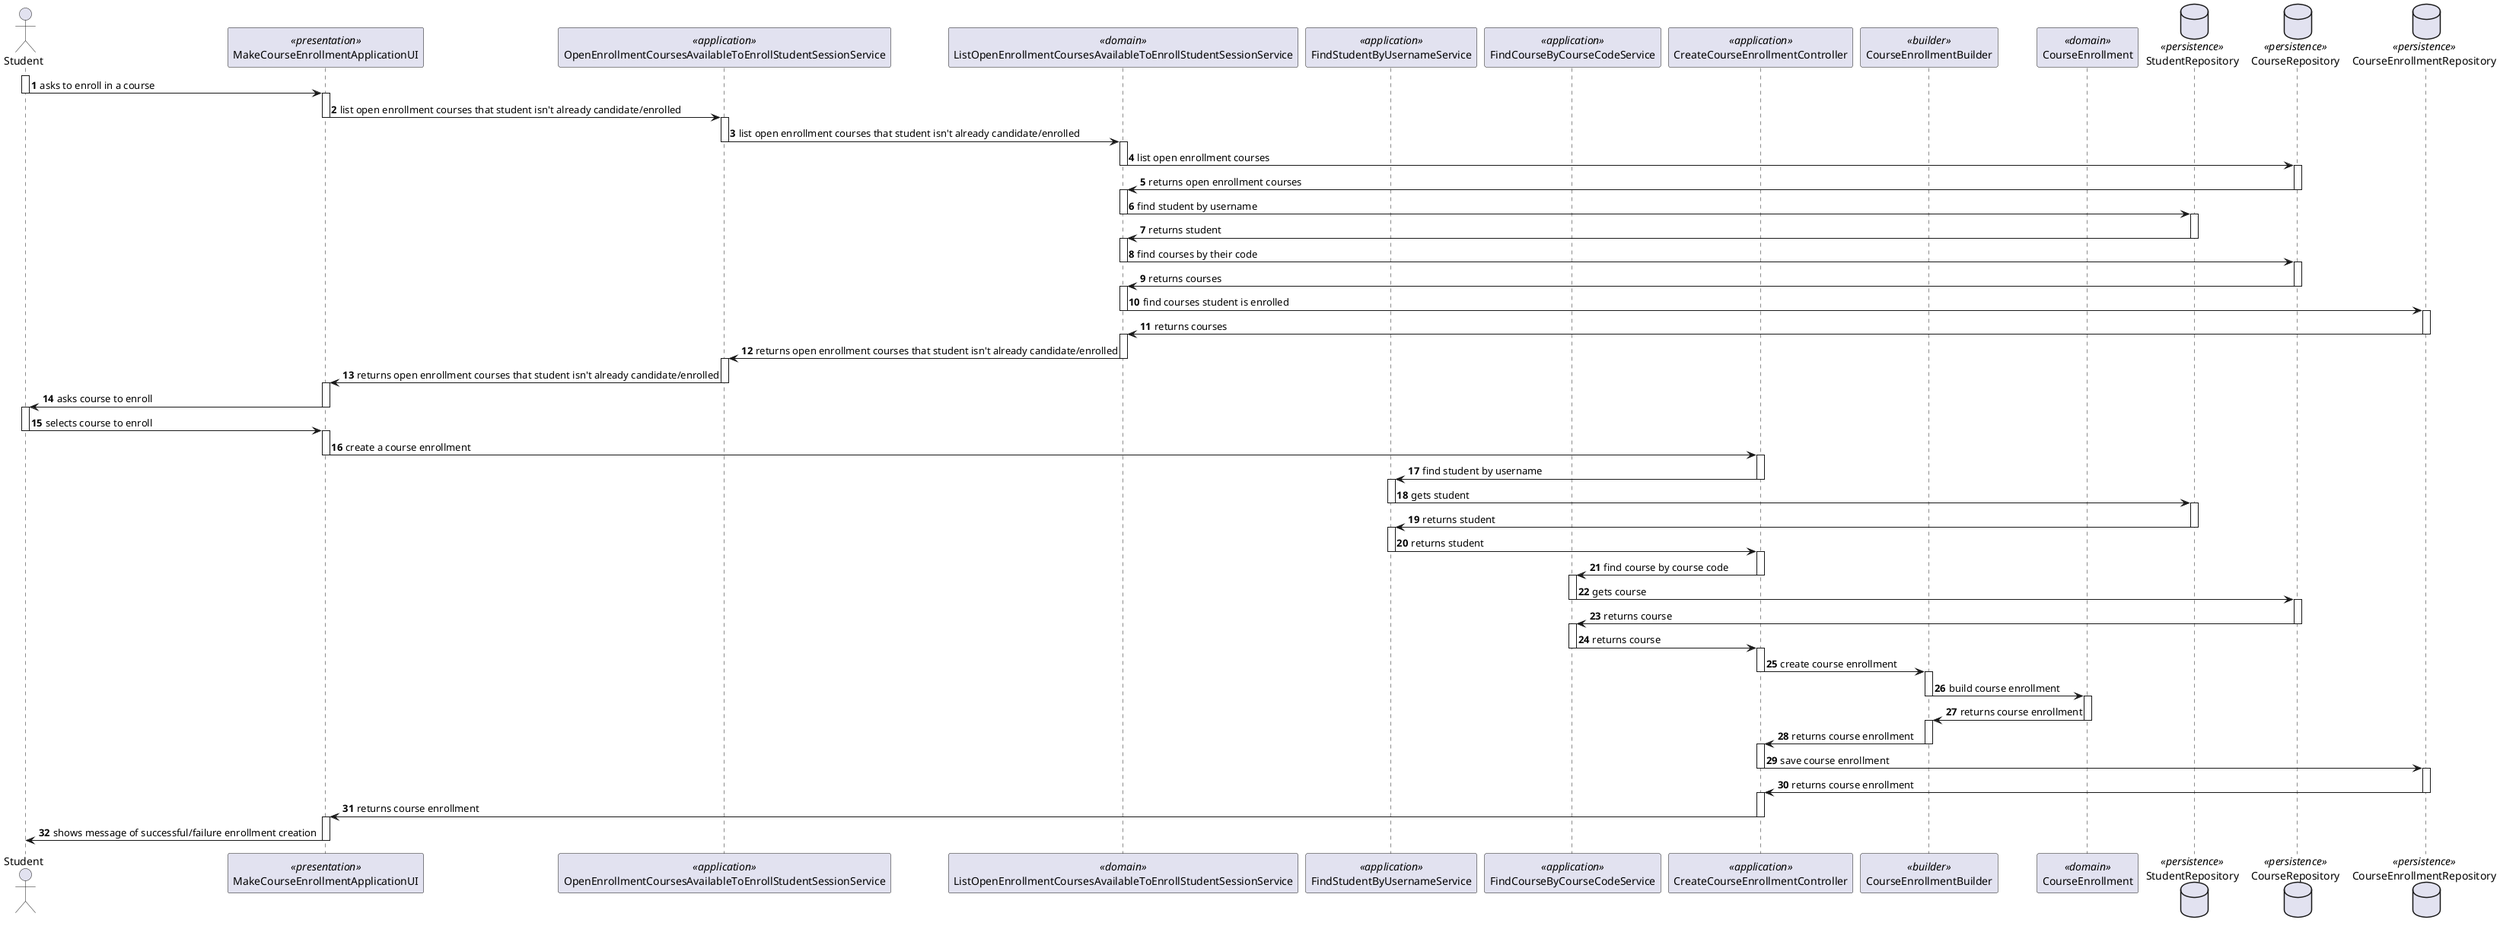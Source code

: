 @startuml
'https://plantuml.com/sequence-diagram

autonumber

actor Student as student
participant MakeCourseEnrollmentApplicationUI as MakeCourseEnrollmentApplicationUI <<presentation>>
participant OpenEnrollmentCoursesAvailableToEnrollStudentSessionService as OpenEnrollmentCoursesAvailableToEnrollStudentSessionService <<application>>
participant ListOpenEnrollmentCoursesAvailableToEnrollStudentSessionService as ListOpenEnrollmentCoursesAvailableToEnrollStudentSessionService <<domain>>
participant FindStudentByUsernameService as FindStudentByUsernameService <<application>>
participant FindCourseByCourseCodeService as FindCourseByCourseCodeService <<application>>
participant CreateCourseEnrollmentController as CreateCourseEnrollmentController <<application>>
participant CourseEnrollmentBuilder as CourseEnrollmentBuilder <<builder>>
participant CourseEnrollment as CourseEnrollment <<domain>>
database StudentRepository as StudentRepository <<persistence>>
database CourseRepository as CourseRepository <<persistence>>
database CourseEnrollmentRepository as CourseEnrollmentRepository <<persistence>>

activate student
student->MakeCourseEnrollmentApplicationUI : asks to enroll in a course
deactivate student
activate MakeCourseEnrollmentApplicationUI
MakeCourseEnrollmentApplicationUI->OpenEnrollmentCoursesAvailableToEnrollStudentSessionService : list open enrollment courses that student isn't already candidate/enrolled
deactivate MakeCourseEnrollmentApplicationUI
activate OpenEnrollmentCoursesAvailableToEnrollStudentSessionService
OpenEnrollmentCoursesAvailableToEnrollStudentSessionService->ListOpenEnrollmentCoursesAvailableToEnrollStudentSessionService : list open enrollment courses that student isn't already candidate/enrolled
deactivate OpenEnrollmentCoursesAvailableToEnrollStudentSessionService
activate ListOpenEnrollmentCoursesAvailableToEnrollStudentSessionService
ListOpenEnrollmentCoursesAvailableToEnrollStudentSessionService->CourseRepository : list open enrollment courses
deactivate ListOpenEnrollmentCoursesAvailableToEnrollStudentSessionService
activate CourseRepository
CourseRepository->ListOpenEnrollmentCoursesAvailableToEnrollStudentSessionService : returns open enrollment courses
deactivate CourseRepository
activate ListOpenEnrollmentCoursesAvailableToEnrollStudentSessionService
ListOpenEnrollmentCoursesAvailableToEnrollStudentSessionService->StudentRepository : find student by username
deactivate ListOpenEnrollmentCoursesAvailableToEnrollStudentSessionService
activate StudentRepository
StudentRepository->ListOpenEnrollmentCoursesAvailableToEnrollStudentSessionService : returns student
deactivate StudentRepository
activate ListOpenEnrollmentCoursesAvailableToEnrollStudentSessionService
ListOpenEnrollmentCoursesAvailableToEnrollStudentSessionService->CourseRepository : find courses by their code
deactivate ListOpenEnrollmentCoursesAvailableToEnrollStudentSessionService
activate CourseRepository
CourseRepository->ListOpenEnrollmentCoursesAvailableToEnrollStudentSessionService : returns courses
deactivate CourseRepository
activate ListOpenEnrollmentCoursesAvailableToEnrollStudentSessionService
ListOpenEnrollmentCoursesAvailableToEnrollStudentSessionService->CourseEnrollmentRepository : find courses student is enrolled
deactivate ListOpenEnrollmentCoursesAvailableToEnrollStudentSessionService
activate CourseEnrollmentRepository
CourseEnrollmentRepository->ListOpenEnrollmentCoursesAvailableToEnrollStudentSessionService : returns courses
deactivate CourseEnrollmentRepository
activate ListOpenEnrollmentCoursesAvailableToEnrollStudentSessionService
ListOpenEnrollmentCoursesAvailableToEnrollStudentSessionService->OpenEnrollmentCoursesAvailableToEnrollStudentSessionService : returns open enrollment courses that student isn't already candidate/enrolled
deactivate ListOpenEnrollmentCoursesAvailableToEnrollStudentSessionService
activate OpenEnrollmentCoursesAvailableToEnrollStudentSessionService
OpenEnrollmentCoursesAvailableToEnrollStudentSessionService->MakeCourseEnrollmentApplicationUI : returns open enrollment courses that student isn't already candidate/enrolled
deactivate OpenEnrollmentCoursesAvailableToEnrollStudentSessionService
activate MakeCourseEnrollmentApplicationUI
MakeCourseEnrollmentApplicationUI->student : asks course to enroll
deactivate MakeCourseEnrollmentApplicationUI
activate student
student->MakeCourseEnrollmentApplicationUI : selects course to enroll
deactivate student
activate MakeCourseEnrollmentApplicationUI
MakeCourseEnrollmentApplicationUI->CreateCourseEnrollmentController : create a course enrollment
deactivate MakeCourseEnrollmentApplicationUI
activate CreateCourseEnrollmentController
CreateCourseEnrollmentController->FindStudentByUsernameService : find student by username
deactivate CreateCourseEnrollmentController
activate FindStudentByUsernameService
FindStudentByUsernameService->StudentRepository : gets student
deactivate FindStudentByUsernameService
activate StudentRepository
StudentRepository->FindStudentByUsernameService : returns student
deactivate StudentRepository
activate FindStudentByUsernameService
FindStudentByUsernameService->CreateCourseEnrollmentController : returns student
deactivate FindStudentByUsernameService
activate CreateCourseEnrollmentController
CreateCourseEnrollmentController->FindCourseByCourseCodeService : find course by course code
deactivate CreateCourseEnrollmentController
activate FindCourseByCourseCodeService
FindCourseByCourseCodeService->CourseRepository : gets course
deactivate FindCourseByCourseCodeService
activate CourseRepository
CourseRepository->FindCourseByCourseCodeService : returns course
deactivate CourseRepository
activate FindCourseByCourseCodeService
FindCourseByCourseCodeService->CreateCourseEnrollmentController : returns course
deactivate FindCourseByCourseCodeService
activate CreateCourseEnrollmentController
CreateCourseEnrollmentController->CourseEnrollmentBuilder : create course enrollment
deactivate CreateCourseEnrollmentController
activate CourseEnrollmentBuilder
CourseEnrollmentBuilder->CourseEnrollment : build course enrollment
deactivate CourseEnrollmentBuilder
activate CourseEnrollment
CourseEnrollment->CourseEnrollmentBuilder : returns course enrollment
deactivate CourseEnrollment
activate CourseEnrollmentBuilder
CourseEnrollmentBuilder->CreateCourseEnrollmentController : returns course enrollment
deactivate CourseEnrollmentBuilder
activate CreateCourseEnrollmentController
CreateCourseEnrollmentController->CourseEnrollmentRepository : save course enrollment
deactivate CreateCourseEnrollmentController
activate CourseEnrollmentRepository
CourseEnrollmentRepository->CreateCourseEnrollmentController : returns course enrollment
deactivate CourseEnrollmentRepository
activate CreateCourseEnrollmentController
CreateCourseEnrollmentController->MakeCourseEnrollmentApplicationUI : returns course enrollment
deactivate CreateCourseEnrollmentController
activate MakeCourseEnrollmentApplicationUI
MakeCourseEnrollmentApplicationUI->student : shows message of successful/failure enrollment creation
deactivate MakeCourseEnrollmentApplicationUI


@enduml